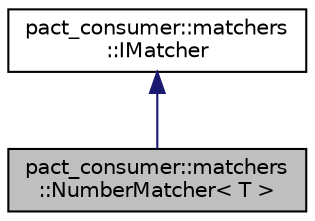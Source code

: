 digraph "pact_consumer::matchers::NumberMatcher&lt; T &gt;"
{
 // LATEX_PDF_SIZE
  edge [fontname="Helvetica",fontsize="10",labelfontname="Helvetica",labelfontsize="10"];
  node [fontname="Helvetica",fontsize="10",shape=record];
  Node1 [label="pact_consumer::matchers\l::NumberMatcher\< T \>",height=0.2,width=0.4,color="black", fillcolor="grey75", style="filled", fontcolor="black",tooltip=" "];
  Node2 -> Node1 [dir="back",color="midnightblue",fontsize="10",style="solid"];
  Node2 [label="pact_consumer::matchers\l::IMatcher",height=0.2,width=0.4,color="black", fillcolor="white", style="filled",URL="$classpact__consumer_1_1matchers_1_1IMatcher.html",tooltip=" "];
}
